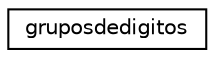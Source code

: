 digraph "Graphical Class Hierarchy"
{
 // LATEX_PDF_SIZE
  edge [fontname="Helvetica",fontsize="10",labelfontname="Helvetica",labelfontsize="10"];
  node [fontname="Helvetica",fontsize="10",shape=record];
  rankdir="LR";
  Node0 [label="gruposdedigitos",height=0.2,width=0.4,color="black", fillcolor="white", style="filled",URL="$structgruposdedigitos.html",tooltip="Estructura de grupo de dígitos."];
}
